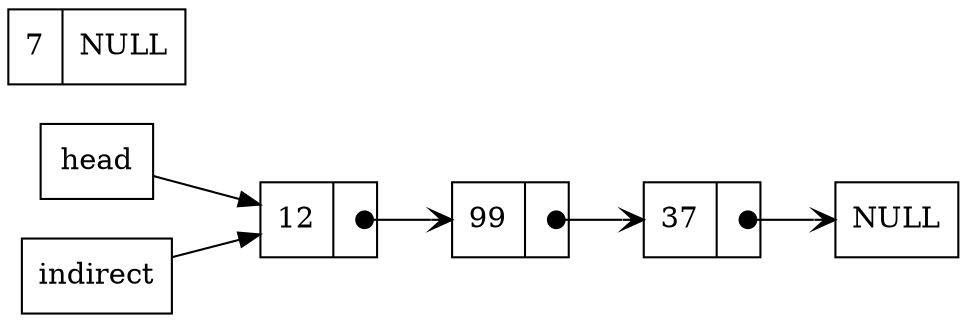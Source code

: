 digraph add_entry {
        rankdir=LR;
        node [shape=record];
        head [label= "head"];
        indirect [label = "indirect"];
        new_node [label="{  <data> 7 | <ref> NULL }"];
        a [label="{ <data> 12 | <ref>  }"];
        b [label="{ <data> 99 | <ref>  }"];
        c [label="{ <data> 37 | <ref>  }"];
        indirect -> a;
        head-> a;
        a:ref:c -> b:data [arrowhead=vee, arrowtail=dot, dir=both, tailclip=false];
        b:ref:c -> c:data [arrowhead=vee, arrowtail=dot, dir=both, tailclip=false];
        c:ref:c -> NULL      [arrowhead=vee, arrowtail=dot, dir=both, tailclip=false];
}
